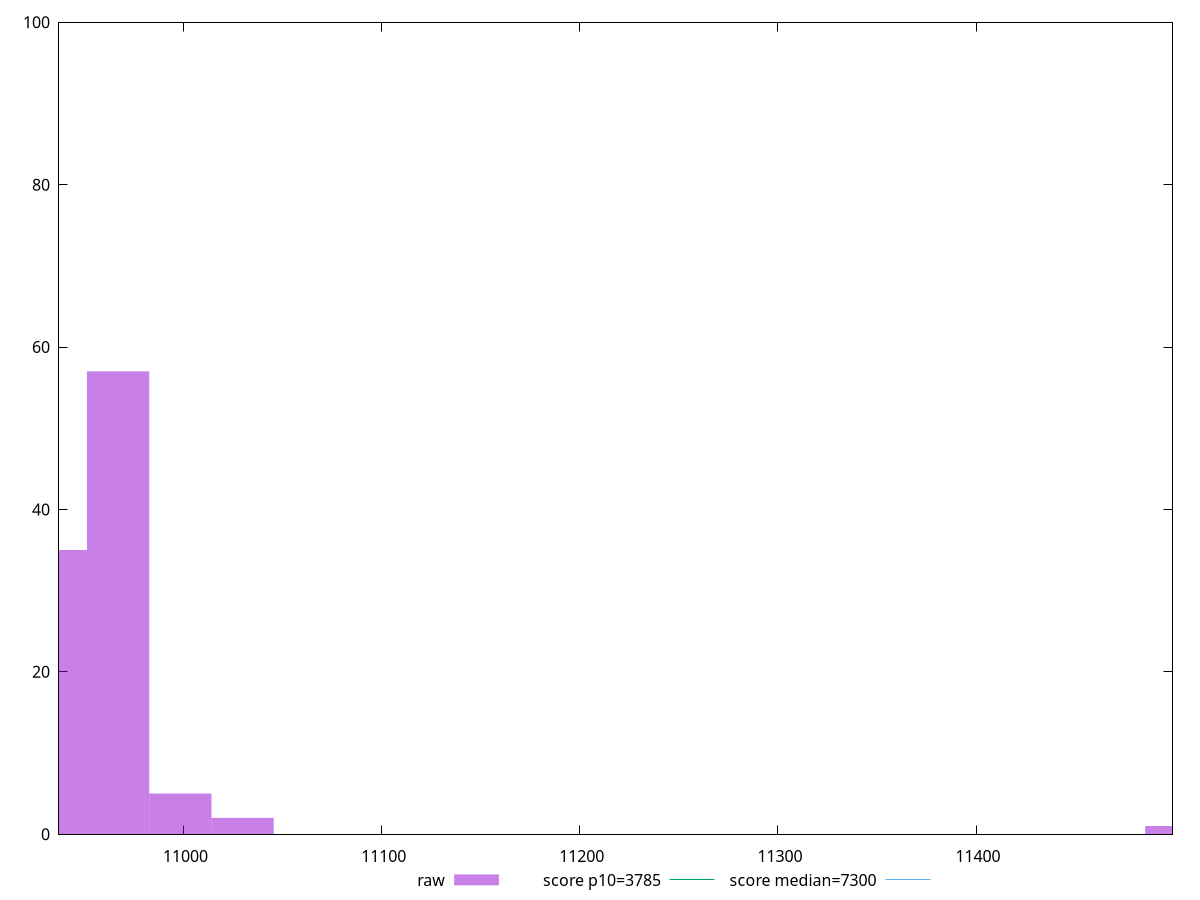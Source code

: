 reset

$raw <<EOF
11501.143002794688 1
10966.936907036466 57
11029.784683008022 2
10998.360795022243 5
10935.513019050688 35
EOF

set key outside below
set boxwidth 31.42388798577784
set xrange [10937.099700000002:11499.187000000002]
set yrange [0:100]
set style fill transparent solid 0.5 noborder

set parametric
set terminal svg size 640, 490 enhanced background rgb 'white'
set output "report_00007_2020-12-11T15:55:29.892Z/interactive/samples/pages+cached/raw/histogram.svg"

plot $raw title "raw" with boxes, \
     3785,t title "score p10=3785", \
     7300,t title "score median=7300"

reset
